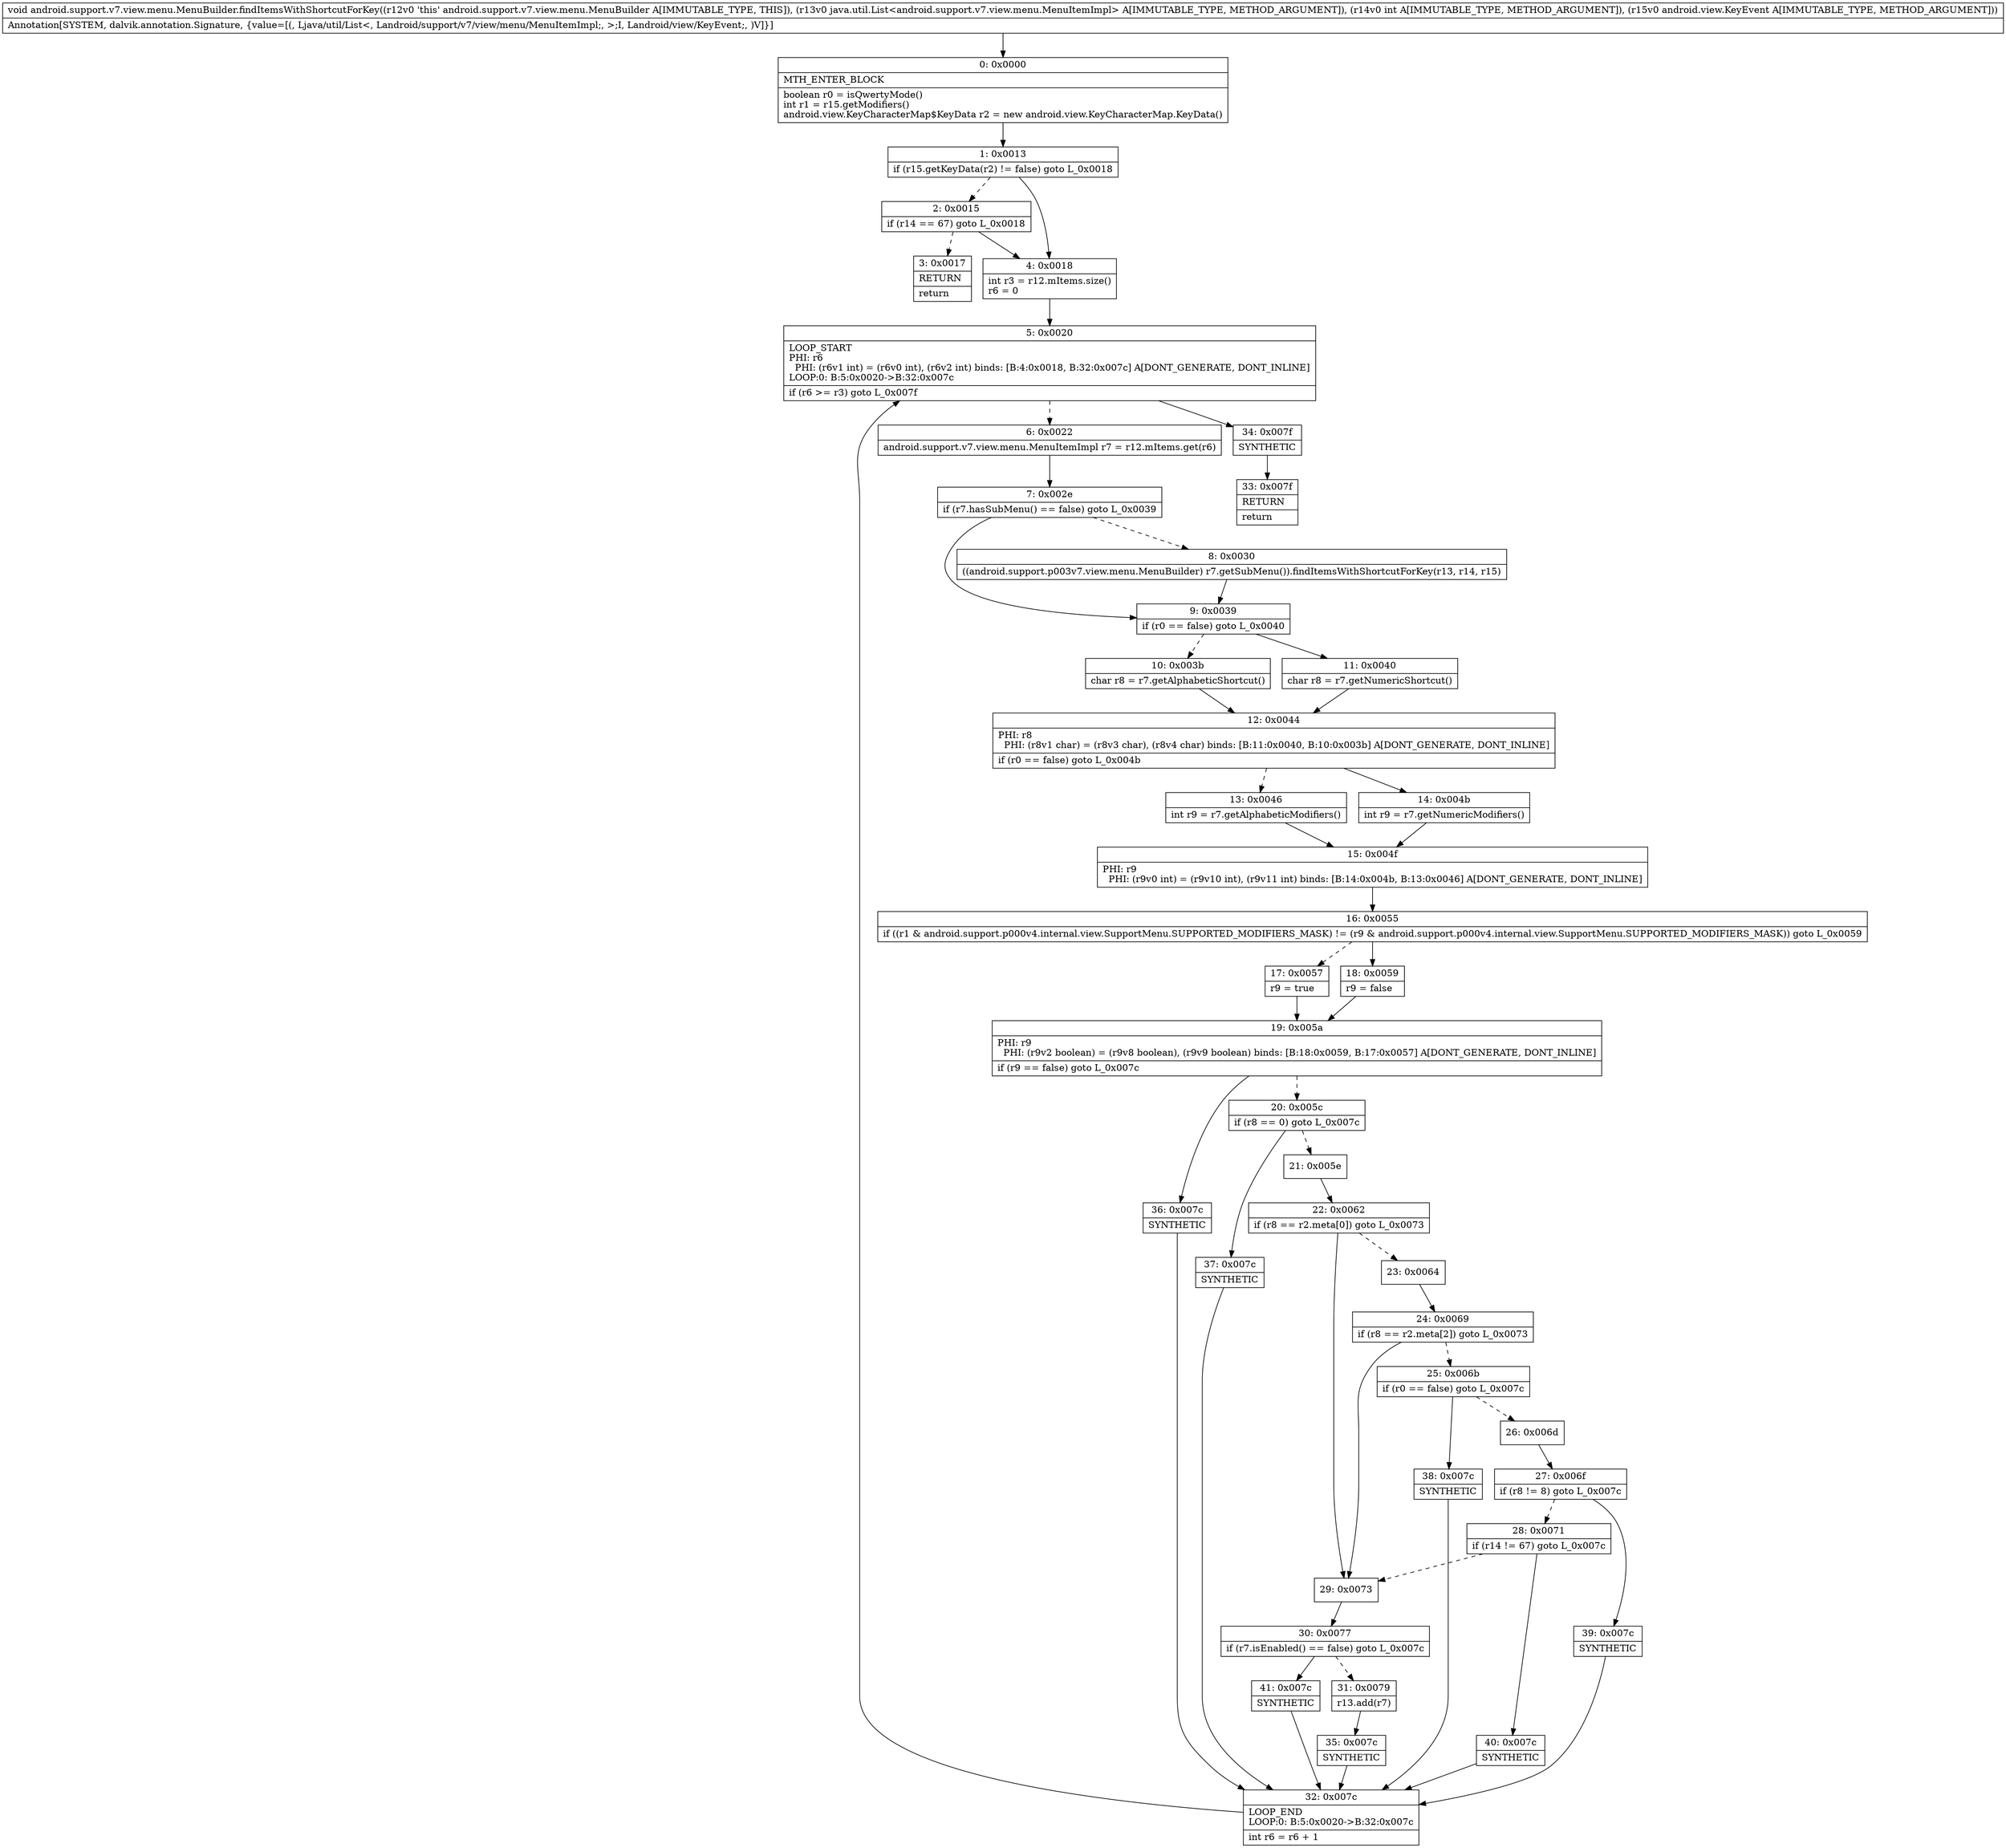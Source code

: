 digraph "CFG forandroid.support.v7.view.menu.MenuBuilder.findItemsWithShortcutForKey(Ljava\/util\/List;ILandroid\/view\/KeyEvent;)V" {
Node_0 [shape=record,label="{0\:\ 0x0000|MTH_ENTER_BLOCK\l|boolean r0 = isQwertyMode()\lint r1 = r15.getModifiers()\landroid.view.KeyCharacterMap$KeyData r2 = new android.view.KeyCharacterMap.KeyData()\l}"];
Node_1 [shape=record,label="{1\:\ 0x0013|if (r15.getKeyData(r2) != false) goto L_0x0018\l}"];
Node_2 [shape=record,label="{2\:\ 0x0015|if (r14 == 67) goto L_0x0018\l}"];
Node_3 [shape=record,label="{3\:\ 0x0017|RETURN\l|return\l}"];
Node_4 [shape=record,label="{4\:\ 0x0018|int r3 = r12.mItems.size()\lr6 = 0\l}"];
Node_5 [shape=record,label="{5\:\ 0x0020|LOOP_START\lPHI: r6 \l  PHI: (r6v1 int) = (r6v0 int), (r6v2 int) binds: [B:4:0x0018, B:32:0x007c] A[DONT_GENERATE, DONT_INLINE]\lLOOP:0: B:5:0x0020\-\>B:32:0x007c\l|if (r6 \>= r3) goto L_0x007f\l}"];
Node_6 [shape=record,label="{6\:\ 0x0022|android.support.v7.view.menu.MenuItemImpl r7 = r12.mItems.get(r6)\l}"];
Node_7 [shape=record,label="{7\:\ 0x002e|if (r7.hasSubMenu() == false) goto L_0x0039\l}"];
Node_8 [shape=record,label="{8\:\ 0x0030|((android.support.p003v7.view.menu.MenuBuilder) r7.getSubMenu()).findItemsWithShortcutForKey(r13, r14, r15)\l}"];
Node_9 [shape=record,label="{9\:\ 0x0039|if (r0 == false) goto L_0x0040\l}"];
Node_10 [shape=record,label="{10\:\ 0x003b|char r8 = r7.getAlphabeticShortcut()\l}"];
Node_11 [shape=record,label="{11\:\ 0x0040|char r8 = r7.getNumericShortcut()\l}"];
Node_12 [shape=record,label="{12\:\ 0x0044|PHI: r8 \l  PHI: (r8v1 char) = (r8v3 char), (r8v4 char) binds: [B:11:0x0040, B:10:0x003b] A[DONT_GENERATE, DONT_INLINE]\l|if (r0 == false) goto L_0x004b\l}"];
Node_13 [shape=record,label="{13\:\ 0x0046|int r9 = r7.getAlphabeticModifiers()\l}"];
Node_14 [shape=record,label="{14\:\ 0x004b|int r9 = r7.getNumericModifiers()\l}"];
Node_15 [shape=record,label="{15\:\ 0x004f|PHI: r9 \l  PHI: (r9v0 int) = (r9v10 int), (r9v11 int) binds: [B:14:0x004b, B:13:0x0046] A[DONT_GENERATE, DONT_INLINE]\l}"];
Node_16 [shape=record,label="{16\:\ 0x0055|if ((r1 & android.support.p000v4.internal.view.SupportMenu.SUPPORTED_MODIFIERS_MASK) != (r9 & android.support.p000v4.internal.view.SupportMenu.SUPPORTED_MODIFIERS_MASK)) goto L_0x0059\l}"];
Node_17 [shape=record,label="{17\:\ 0x0057|r9 = true\l}"];
Node_18 [shape=record,label="{18\:\ 0x0059|r9 = false\l}"];
Node_19 [shape=record,label="{19\:\ 0x005a|PHI: r9 \l  PHI: (r9v2 boolean) = (r9v8 boolean), (r9v9 boolean) binds: [B:18:0x0059, B:17:0x0057] A[DONT_GENERATE, DONT_INLINE]\l|if (r9 == false) goto L_0x007c\l}"];
Node_20 [shape=record,label="{20\:\ 0x005c|if (r8 == 0) goto L_0x007c\l}"];
Node_21 [shape=record,label="{21\:\ 0x005e}"];
Node_22 [shape=record,label="{22\:\ 0x0062|if (r8 == r2.meta[0]) goto L_0x0073\l}"];
Node_23 [shape=record,label="{23\:\ 0x0064}"];
Node_24 [shape=record,label="{24\:\ 0x0069|if (r8 == r2.meta[2]) goto L_0x0073\l}"];
Node_25 [shape=record,label="{25\:\ 0x006b|if (r0 == false) goto L_0x007c\l}"];
Node_26 [shape=record,label="{26\:\ 0x006d}"];
Node_27 [shape=record,label="{27\:\ 0x006f|if (r8 != 8) goto L_0x007c\l}"];
Node_28 [shape=record,label="{28\:\ 0x0071|if (r14 != 67) goto L_0x007c\l}"];
Node_29 [shape=record,label="{29\:\ 0x0073}"];
Node_30 [shape=record,label="{30\:\ 0x0077|if (r7.isEnabled() == false) goto L_0x007c\l}"];
Node_31 [shape=record,label="{31\:\ 0x0079|r13.add(r7)\l}"];
Node_32 [shape=record,label="{32\:\ 0x007c|LOOP_END\lLOOP:0: B:5:0x0020\-\>B:32:0x007c\l|int r6 = r6 + 1\l}"];
Node_33 [shape=record,label="{33\:\ 0x007f|RETURN\l|return\l}"];
Node_34 [shape=record,label="{34\:\ 0x007f|SYNTHETIC\l}"];
Node_35 [shape=record,label="{35\:\ 0x007c|SYNTHETIC\l}"];
Node_36 [shape=record,label="{36\:\ 0x007c|SYNTHETIC\l}"];
Node_37 [shape=record,label="{37\:\ 0x007c|SYNTHETIC\l}"];
Node_38 [shape=record,label="{38\:\ 0x007c|SYNTHETIC\l}"];
Node_39 [shape=record,label="{39\:\ 0x007c|SYNTHETIC\l}"];
Node_40 [shape=record,label="{40\:\ 0x007c|SYNTHETIC\l}"];
Node_41 [shape=record,label="{41\:\ 0x007c|SYNTHETIC\l}"];
MethodNode[shape=record,label="{void android.support.v7.view.menu.MenuBuilder.findItemsWithShortcutForKey((r12v0 'this' android.support.v7.view.menu.MenuBuilder A[IMMUTABLE_TYPE, THIS]), (r13v0 java.util.List\<android.support.v7.view.menu.MenuItemImpl\> A[IMMUTABLE_TYPE, METHOD_ARGUMENT]), (r14v0 int A[IMMUTABLE_TYPE, METHOD_ARGUMENT]), (r15v0 android.view.KeyEvent A[IMMUTABLE_TYPE, METHOD_ARGUMENT]))  | Annotation[SYSTEM, dalvik.annotation.Signature, \{value=[(, Ljava\/util\/List\<, Landroid\/support\/v7\/view\/menu\/MenuItemImpl;, \>;I, Landroid\/view\/KeyEvent;, )V]\}]\l}"];
MethodNode -> Node_0;
Node_0 -> Node_1;
Node_1 -> Node_2[style=dashed];
Node_1 -> Node_4;
Node_2 -> Node_3[style=dashed];
Node_2 -> Node_4;
Node_4 -> Node_5;
Node_5 -> Node_6[style=dashed];
Node_5 -> Node_34;
Node_6 -> Node_7;
Node_7 -> Node_8[style=dashed];
Node_7 -> Node_9;
Node_8 -> Node_9;
Node_9 -> Node_10[style=dashed];
Node_9 -> Node_11;
Node_10 -> Node_12;
Node_11 -> Node_12;
Node_12 -> Node_13[style=dashed];
Node_12 -> Node_14;
Node_13 -> Node_15;
Node_14 -> Node_15;
Node_15 -> Node_16;
Node_16 -> Node_17[style=dashed];
Node_16 -> Node_18;
Node_17 -> Node_19;
Node_18 -> Node_19;
Node_19 -> Node_20[style=dashed];
Node_19 -> Node_36;
Node_20 -> Node_21[style=dashed];
Node_20 -> Node_37;
Node_21 -> Node_22;
Node_22 -> Node_23[style=dashed];
Node_22 -> Node_29;
Node_23 -> Node_24;
Node_24 -> Node_25[style=dashed];
Node_24 -> Node_29;
Node_25 -> Node_26[style=dashed];
Node_25 -> Node_38;
Node_26 -> Node_27;
Node_27 -> Node_28[style=dashed];
Node_27 -> Node_39;
Node_28 -> Node_29[style=dashed];
Node_28 -> Node_40;
Node_29 -> Node_30;
Node_30 -> Node_31[style=dashed];
Node_30 -> Node_41;
Node_31 -> Node_35;
Node_32 -> Node_5;
Node_34 -> Node_33;
Node_35 -> Node_32;
Node_36 -> Node_32;
Node_37 -> Node_32;
Node_38 -> Node_32;
Node_39 -> Node_32;
Node_40 -> Node_32;
Node_41 -> Node_32;
}

